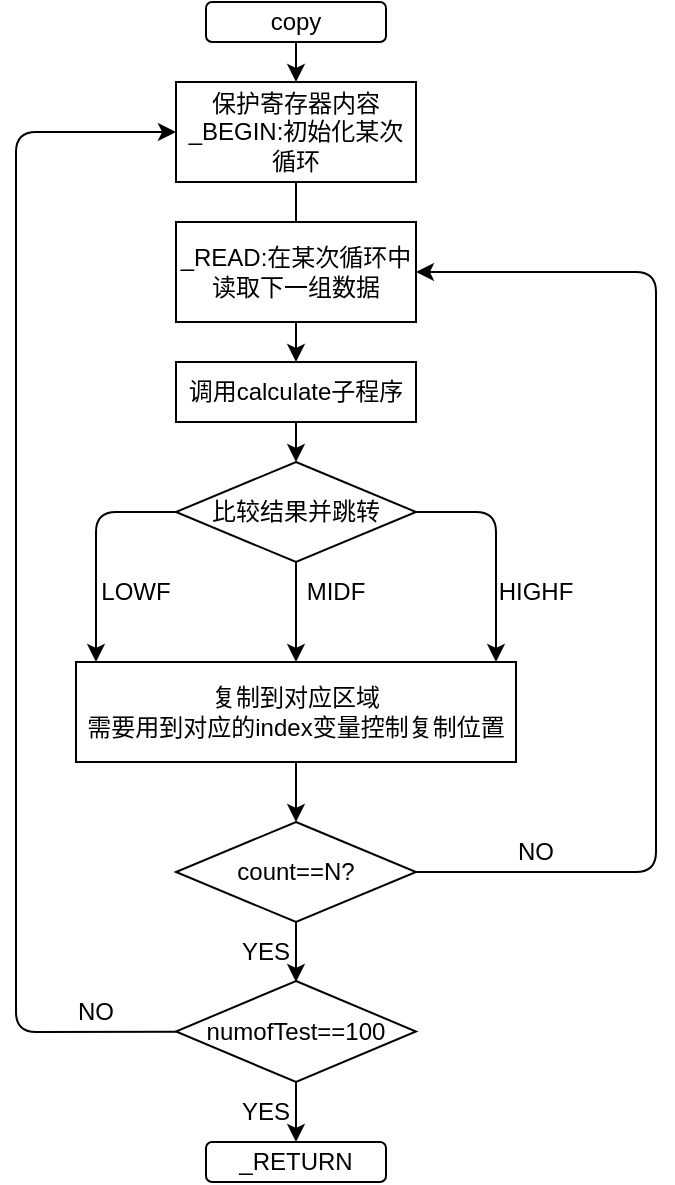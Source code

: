 <mxfile>
    <diagram id="1TDbxBZ_JOEDpRoGHgfZ" name="第 1 页">
        <mxGraphModel dx="990" dy="614" grid="1" gridSize="10" guides="1" tooltips="1" connect="1" arrows="1" fold="1" page="1" pageScale="1" pageWidth="827" pageHeight="1169" math="0" shadow="0">
            <root>
                <mxCell id="0"/>
                <mxCell id="1" parent="0"/>
                <mxCell id="69" value="YES" style="text;html=1;strokeColor=none;fillColor=none;align=center;verticalAlign=middle;whiteSpace=wrap;rounded=0;" vertex="1" parent="1">
                    <mxGeometry x="335" y="610" width="60" height="30" as="geometry"/>
                </mxCell>
                <mxCell id="3" style="edgeStyle=none;html=1;exitX=0.5;exitY=1;exitDx=0;exitDy=0;entryX=0.5;entryY=0;entryDx=0;entryDy=0;" parent="1" source="2" target="4" edge="1">
                    <mxGeometry relative="1" as="geometry">
                        <mxPoint x="380" y="160" as="targetPoint"/>
                    </mxGeometry>
                </mxCell>
                <mxCell id="2" value="copy" style="rounded=1;whiteSpace=wrap;html=1;" parent="1" vertex="1">
                    <mxGeometry x="335" y="70" width="90" height="20" as="geometry"/>
                </mxCell>
                <mxCell id="5" style="edgeStyle=none;html=1;exitX=0.5;exitY=1;exitDx=0;exitDy=0;" parent="1" source="4" edge="1">
                    <mxGeometry relative="1" as="geometry">
                        <mxPoint x="380" y="190" as="targetPoint"/>
                    </mxGeometry>
                </mxCell>
                <mxCell id="4" value="保护寄存器内容&lt;br&gt;_BEGIN:初始化某次循环" style="rounded=0;whiteSpace=wrap;html=1;" parent="1" vertex="1">
                    <mxGeometry x="320" y="110" width="120" height="50" as="geometry"/>
                </mxCell>
                <mxCell id="44" style="edgeStyle=none;html=1;exitX=0.5;exitY=1;exitDx=0;exitDy=0;" edge="1" parent="1" source="43">
                    <mxGeometry relative="1" as="geometry">
                        <mxPoint x="380" y="250" as="targetPoint"/>
                    </mxGeometry>
                </mxCell>
                <mxCell id="43" value="_READ:在某次循环中读取下一组数据" style="rounded=0;whiteSpace=wrap;html=1;" vertex="1" parent="1">
                    <mxGeometry x="320" y="180" width="120" height="50" as="geometry"/>
                </mxCell>
                <mxCell id="46" style="edgeStyle=none;html=1;" edge="1" parent="1" source="45">
                    <mxGeometry relative="1" as="geometry">
                        <mxPoint x="380" y="300" as="targetPoint"/>
                    </mxGeometry>
                </mxCell>
                <mxCell id="45" value="调用calculate子程序" style="rounded=0;whiteSpace=wrap;html=1;" vertex="1" parent="1">
                    <mxGeometry x="320" y="250" width="120" height="30" as="geometry"/>
                </mxCell>
                <mxCell id="48" style="edgeStyle=none;html=1;exitX=0;exitY=0.5;exitDx=0;exitDy=0;" edge="1" parent="1" source="47">
                    <mxGeometry relative="1" as="geometry">
                        <mxPoint x="280" y="400" as="targetPoint"/>
                        <Array as="points">
                            <mxPoint x="280" y="325"/>
                        </Array>
                    </mxGeometry>
                </mxCell>
                <mxCell id="49" style="edgeStyle=none;html=1;exitX=0.5;exitY=1;exitDx=0;exitDy=0;" edge="1" parent="1" source="47">
                    <mxGeometry relative="1" as="geometry">
                        <mxPoint x="380" y="400" as="targetPoint"/>
                    </mxGeometry>
                </mxCell>
                <mxCell id="50" style="edgeStyle=none;html=1;exitX=1;exitY=0.5;exitDx=0;exitDy=0;" edge="1" parent="1" source="47">
                    <mxGeometry relative="1" as="geometry">
                        <mxPoint x="480" y="400" as="targetPoint"/>
                        <Array as="points">
                            <mxPoint x="480" y="325"/>
                        </Array>
                    </mxGeometry>
                </mxCell>
                <mxCell id="47" value="&lt;span&gt;比较结果并跳转&lt;/span&gt;" style="rhombus;whiteSpace=wrap;html=1;" vertex="1" parent="1">
                    <mxGeometry x="320" y="300" width="120" height="50" as="geometry"/>
                </mxCell>
                <mxCell id="51" value="LOWF" style="text;html=1;strokeColor=none;fillColor=none;align=center;verticalAlign=middle;whiteSpace=wrap;rounded=0;" vertex="1" parent="1">
                    <mxGeometry x="270" y="350" width="60" height="30" as="geometry"/>
                </mxCell>
                <mxCell id="52" value="MIDF" style="text;html=1;strokeColor=none;fillColor=none;align=center;verticalAlign=middle;whiteSpace=wrap;rounded=0;" vertex="1" parent="1">
                    <mxGeometry x="370" y="350" width="60" height="30" as="geometry"/>
                </mxCell>
                <mxCell id="53" value="HIGHF" style="text;html=1;strokeColor=none;fillColor=none;align=center;verticalAlign=middle;whiteSpace=wrap;rounded=0;" vertex="1" parent="1">
                    <mxGeometry x="470" y="350" width="60" height="30" as="geometry"/>
                </mxCell>
                <mxCell id="57" style="edgeStyle=none;html=1;" edge="1" parent="1" source="56">
                    <mxGeometry relative="1" as="geometry">
                        <mxPoint x="380" y="480" as="targetPoint"/>
                    </mxGeometry>
                </mxCell>
                <mxCell id="56" value="复制到对应区域&lt;br&gt;需要用到对应的index变量控制复制位置" style="rounded=0;whiteSpace=wrap;html=1;" vertex="1" parent="1">
                    <mxGeometry x="270" y="400" width="220" height="50" as="geometry"/>
                </mxCell>
                <mxCell id="60" style="edgeStyle=none;html=1;entryX=1;entryY=0.5;entryDx=0;entryDy=0;" edge="1" parent="1" source="59" target="43">
                    <mxGeometry relative="1" as="geometry">
                        <Array as="points">
                            <mxPoint x="560" y="505"/>
                            <mxPoint x="560" y="205"/>
                        </Array>
                    </mxGeometry>
                </mxCell>
                <mxCell id="62" style="edgeStyle=none;html=1;exitX=0.5;exitY=1;exitDx=0;exitDy=0;" edge="1" parent="1" source="59">
                    <mxGeometry relative="1" as="geometry">
                        <mxPoint x="380" y="560" as="targetPoint"/>
                    </mxGeometry>
                </mxCell>
                <mxCell id="59" value="count==N?" style="rhombus;whiteSpace=wrap;html=1;" vertex="1" parent="1">
                    <mxGeometry x="320" y="480" width="120" height="50" as="geometry"/>
                </mxCell>
                <mxCell id="61" value="NO" style="text;html=1;strokeColor=none;fillColor=none;align=center;verticalAlign=middle;whiteSpace=wrap;rounded=0;" vertex="1" parent="1">
                    <mxGeometry x="470" y="480" width="60" height="30" as="geometry"/>
                </mxCell>
                <mxCell id="67" style="edgeStyle=none;html=1;entryX=0;entryY=0.5;entryDx=0;entryDy=0;" edge="1" parent="1" source="63" target="4">
                    <mxGeometry relative="1" as="geometry">
                        <Array as="points">
                            <mxPoint x="240" y="585"/>
                            <mxPoint x="240" y="135"/>
                        </Array>
                    </mxGeometry>
                </mxCell>
                <mxCell id="71" style="edgeStyle=none;html=1;" edge="1" parent="1" source="63">
                    <mxGeometry relative="1" as="geometry">
                        <mxPoint x="380" y="640" as="targetPoint"/>
                    </mxGeometry>
                </mxCell>
                <mxCell id="63" value="numofTest==100" style="rhombus;whiteSpace=wrap;html=1;" vertex="1" parent="1">
                    <mxGeometry x="320" y="559.5" width="120" height="50.5" as="geometry"/>
                </mxCell>
                <mxCell id="64" value="YES" style="text;html=1;strokeColor=none;fillColor=none;align=center;verticalAlign=middle;whiteSpace=wrap;rounded=0;" vertex="1" parent="1">
                    <mxGeometry x="335" y="530" width="60" height="30" as="geometry"/>
                </mxCell>
                <mxCell id="65" value="NO" style="text;html=1;strokeColor=none;fillColor=none;align=center;verticalAlign=middle;whiteSpace=wrap;rounded=0;" vertex="1" parent="1">
                    <mxGeometry x="250" y="560" width="60" height="30" as="geometry"/>
                </mxCell>
                <mxCell id="72" value="_RETURN" style="rounded=1;whiteSpace=wrap;html=1;" vertex="1" parent="1">
                    <mxGeometry x="335" y="640" width="90" height="20" as="geometry"/>
                </mxCell>
            </root>
        </mxGraphModel>
    </diagram>
</mxfile>
